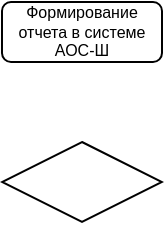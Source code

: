 <mxfile version="24.4.10" type="github">
  <diagram name="Страница — 1" id="SiGjXOODado0BrnOo55X">
    <mxGraphModel dx="869" dy="473" grid="1" gridSize="10" guides="1" tooltips="1" connect="1" arrows="1" fold="1" page="1" pageScale="1" pageWidth="827" pageHeight="1169" math="0" shadow="0">
      <root>
        <mxCell id="0" />
        <mxCell id="1" parent="0" />
        <mxCell id="0b_S1i_joHCOsqpCKxIH-1" value="" style="rhombus;whiteSpace=wrap;html=1;" vertex="1" parent="1">
          <mxGeometry x="440" y="240" width="80" height="40" as="geometry" />
        </mxCell>
        <mxCell id="0b_S1i_joHCOsqpCKxIH-2" value="Формирование отчета в системе АОС-Ш" style="rounded=1;html=1;whiteSpace=wrap;fontSize=8;" vertex="1" parent="1">
          <mxGeometry x="440" y="170" width="80" height="30" as="geometry" />
        </mxCell>
      </root>
    </mxGraphModel>
  </diagram>
</mxfile>

